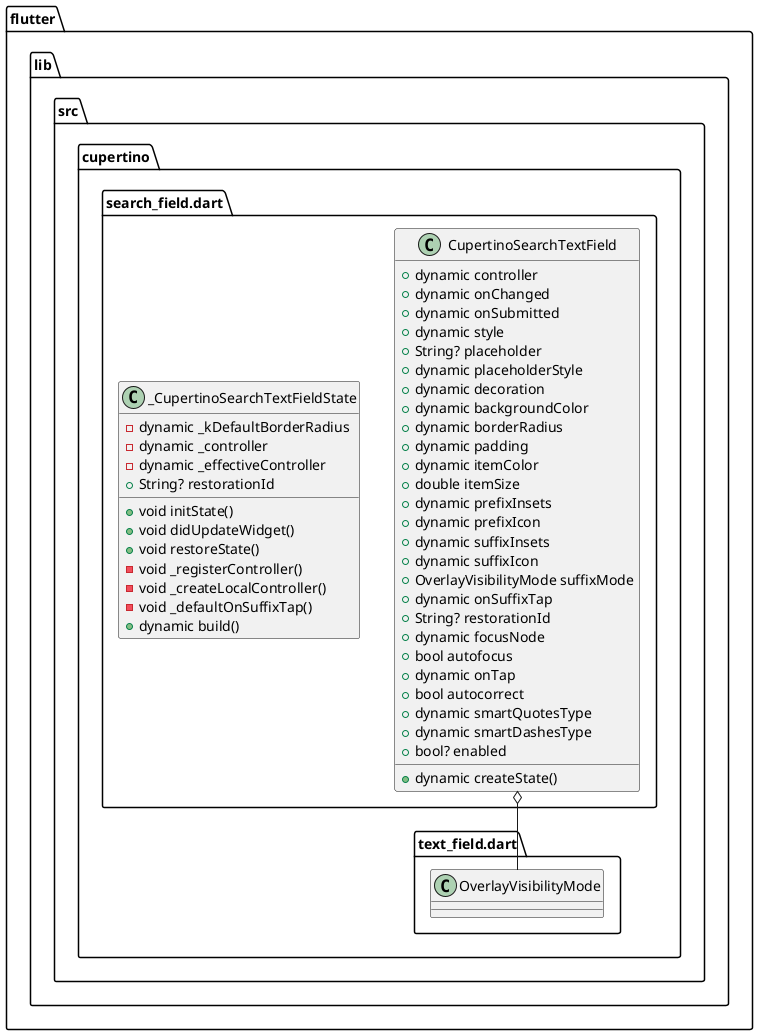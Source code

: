 @startuml
set namespaceSeparator ::

class "flutter::lib::src::cupertino::search_field.dart::CupertinoSearchTextField" {
  +dynamic controller
  +dynamic onChanged
  +dynamic onSubmitted
  +dynamic style
  +String? placeholder
  +dynamic placeholderStyle
  +dynamic decoration
  +dynamic backgroundColor
  +dynamic borderRadius
  +dynamic padding
  +dynamic itemColor
  +double itemSize
  +dynamic prefixInsets
  +dynamic prefixIcon
  +dynamic suffixInsets
  +dynamic suffixIcon
  +OverlayVisibilityMode suffixMode
  +dynamic onSuffixTap
  +String? restorationId
  +dynamic focusNode
  +bool autofocus
  +dynamic onTap
  +bool autocorrect
  +dynamic smartQuotesType
  +dynamic smartDashesType
  +bool? enabled
  +dynamic createState()
}

"flutter::lib::src::cupertino::search_field.dart::CupertinoSearchTextField" o-- "flutter::lib::src::cupertino::text_field.dart::OverlayVisibilityMode"

class "flutter::lib::src::cupertino::search_field.dart::_CupertinoSearchTextFieldState" {
  -dynamic _kDefaultBorderRadius
  -dynamic _controller
  -dynamic _effectiveController
  +String? restorationId
  +void initState()
  +void didUpdateWidget()
  +void restoreState()
  -void _registerController()
  -void _createLocalController()
  -void _defaultOnSuffixTap()
  +dynamic build()
}


@enduml